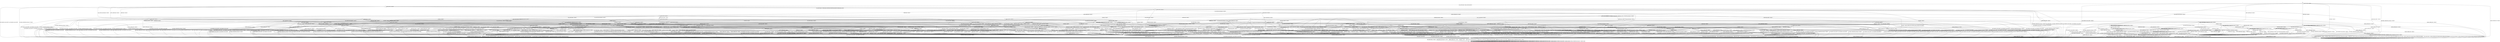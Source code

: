 digraph h21 {
s0 [label="s0"];
s1 [label="s1"];
s2 [label="s2"];
s6 [label="s6"];
s8 [label="s8"];
s63 [label="s63"];
s78 [label="s78"];
s79 [label="s79"];
s3 [label="s3"];
s4 [label="s4"];
s7 [label="s7"];
s9 [label="s9"];
s10 [label="s10"];
s16 [label="s16"];
s26 [label="s26"];
s80 [label="s80"];
s81 [label="s81"];
s82 [label="s82"];
s83 [label="s83"];
s84 [label="s84"];
s5 [label="s5"];
s11 [label="s11"];
s21 [label="s21"];
s24 [label="s24"];
s27 [label="s27"];
s28 [label="s28"];
s30 [label="s30"];
s31 [label="s31"];
s34 [label="s34"];
s40 [label="s40"];
s49 [label="s49"];
s76 [label="s76"];
s85 [label="s85"];
s12 [label="s12"];
s13 [label="s13"];
s17 [label="s17"];
s32 [label="s32"];
s35 [label="s35"];
s36 [label="s36"];
s37 [label="s37"];
s41 [label="s41"];
s42 [label="s42"];
s43 [label="s43"];
s46 [label="s46"];
s54 [label="s54"];
s58 [label="s58"];
s77 [label="s77"];
s14 [label="s14"];
s15 [label="s15"];
s18 [label="s18"];
s19 [label="s19"];
s20 [label="s20"];
s22 [label="s22"];
s29 [label="s29"];
s33 [label="s33"];
s45 [label="s45"];
s47 [label="s47"];
s50 [label="s50"];
s51 [label="s51"];
s52 [label="s52"];
s59 [label="s59"];
s60 [label="s60"];
s64 [label="s64"];
s23 [label="s23"];
s25 [label="s25"];
s38 [label="s38"];
s44 [label="s44"];
s48 [label="s48"];
s53 [label="s53"];
s55 [label="s55"];
s57 [label="s57"];
s62 [label="s62"];
s65 [label="s65"];
s66 [label="s66"];
s67 [label="s67"];
s68 [label="s68"];
s71 [label="s71"];
s39 [label="s39"];
s56 [label="s56"];
s61 [label="s61"];
s69 [label="s69"];
s70 [label="s70"];
s72 [label="s72"];
s73 [label="s73"];
s74 [label="s74"];
s75 [label="s75"];
s0 -> s1 [label="RSA_CLIENT_HELLO / HELLO_VERIFY_REQUEST"];
s0 -> s2 [label="RSA_CLIENT_KEY_EXCHANGE / TIMEOUT"];
s0 -> s8 [label="CHANGE_CIPHER_SPEC / TIMEOUT"];
s0 -> s63 [label="FINISHED / TIMEOUT"];
s0 -> s0 [label="APPLICATION / TIMEOUT"];
s0 -> s79 [label="CERTIFICATE / TIMEOUT"];
s0 -> s78 [label="EMPTY_CERTIFICATE / TIMEOUT"];
s0 -> s63 [label="CERTIFICATE_VERIFY / TIMEOUT"];
s0 -> s6 [label="Alert(WARNING,CLOSE_NOTIFY) / TIMEOUT"];
s0 -> s6 [label="Alert(FATAL,UNEXPECTED_MESSAGE) / TIMEOUT"];
s1 -> s3 [label="RSA_CLIENT_HELLO / SERVER_HELLO,CERTIFICATE,CERTIFICATE_REQUEST,SERVER_HELLO_DONE"];
s1 -> s4 [label="RSA_CLIENT_KEY_EXCHANGE / TIMEOUT"];
s1 -> s8 [label="CHANGE_CIPHER_SPEC / TIMEOUT"];
s1 -> s9 [label="FINISHED / TIMEOUT"];
s1 -> s1 [label="APPLICATION / TIMEOUT"];
s1 -> s26 [label="CERTIFICATE / TIMEOUT"];
s1 -> s16 [label="EMPTY_CERTIFICATE / TIMEOUT"];
s1 -> s9 [label="CERTIFICATE_VERIFY / TIMEOUT"];
s1 -> s6 [label="Alert(WARNING,CLOSE_NOTIFY) / Alert(WARNING,CLOSE_NOTIFY)"];
s1 -> s6 [label="Alert(FATAL,UNEXPECTED_MESSAGE) / TIMEOUT"];
s2 -> s2 [label="RSA_CLIENT_HELLO / TIMEOUT"];
s2 -> s63 [label="RSA_CLIENT_KEY_EXCHANGE / TIMEOUT"];
s2 -> s10 [label="CHANGE_CIPHER_SPEC / TIMEOUT"];
s2 -> s2 [label="FINISHED / TIMEOUT"];
s2 -> s2 [label="APPLICATION / TIMEOUT"];
s2 -> s80 [label="CERTIFICATE / TIMEOUT"];
s2 -> s80 [label="EMPTY_CERTIFICATE / TIMEOUT"];
s2 -> s81 [label="CERTIFICATE_VERIFY / TIMEOUT"];
s2 -> s6 [label="Alert(WARNING,CLOSE_NOTIFY) / TIMEOUT"];
s2 -> s6 [label="Alert(FATAL,UNEXPECTED_MESSAGE) / TIMEOUT"];
s6 -> s7 [label="RSA_CLIENT_HELLO / TIMEOUT"];
s6 -> s7 [label="RSA_CLIENT_KEY_EXCHANGE / TIMEOUT"];
s6 -> s7 [label="CHANGE_CIPHER_SPEC / TIMEOUT"];
s6 -> s7 [label="FINISHED / TIMEOUT"];
s6 -> s7 [label="APPLICATION / TIMEOUT"];
s6 -> s7 [label="CERTIFICATE / TIMEOUT"];
s6 -> s7 [label="EMPTY_CERTIFICATE / TIMEOUT"];
s6 -> s7 [label="CERTIFICATE_VERIFY / TIMEOUT"];
s6 -> s7 [label="Alert(WARNING,CLOSE_NOTIFY) / TIMEOUT"];
s6 -> s7 [label="Alert(FATAL,UNEXPECTED_MESSAGE) / TIMEOUT"];
s8 -> s8 [label="RSA_CLIENT_HELLO / TIMEOUT"];
s8 -> s8 [label="RSA_CLIENT_KEY_EXCHANGE / TIMEOUT"];
s8 -> s8 [label="CHANGE_CIPHER_SPEC / TIMEOUT"];
s8 -> s8 [label="FINISHED / TIMEOUT"];
s8 -> s8 [label="APPLICATION / TIMEOUT"];
s8 -> s8 [label="CERTIFICATE / TIMEOUT"];
s8 -> s8 [label="EMPTY_CERTIFICATE / TIMEOUT"];
s8 -> s8 [label="CERTIFICATE_VERIFY / TIMEOUT"];
s8 -> s8 [label="Alert(WARNING,CLOSE_NOTIFY) / TIMEOUT"];
s8 -> s8 [label="Alert(FATAL,UNEXPECTED_MESSAGE) / TIMEOUT"];
s63 -> s63 [label="RSA_CLIENT_HELLO / TIMEOUT"];
s63 -> s63 [label="RSA_CLIENT_KEY_EXCHANGE / TIMEOUT"];
s63 -> s8 [label="CHANGE_CIPHER_SPEC / TIMEOUT"];
s63 -> s63 [label="FINISHED / TIMEOUT"];
s63 -> s63 [label="APPLICATION / TIMEOUT"];
s63 -> s63 [label="CERTIFICATE / TIMEOUT"];
s63 -> s63 [label="EMPTY_CERTIFICATE / TIMEOUT"];
s63 -> s63 [label="CERTIFICATE_VERIFY / TIMEOUT"];
s63 -> s6 [label="Alert(WARNING,CLOSE_NOTIFY) / TIMEOUT"];
s63 -> s6 [label="Alert(FATAL,UNEXPECTED_MESSAGE) / TIMEOUT"];
s78 -> s78 [label="RSA_CLIENT_HELLO / TIMEOUT"];
s78 -> s80 [label="RSA_CLIENT_KEY_EXCHANGE / TIMEOUT"];
s78 -> s10 [label="CHANGE_CIPHER_SPEC / TIMEOUT"];
s78 -> s84 [label="FINISHED / TIMEOUT"];
s78 -> s78 [label="APPLICATION / TIMEOUT"];
s78 -> s63 [label="CERTIFICATE / TIMEOUT"];
s78 -> s63 [label="EMPTY_CERTIFICATE / TIMEOUT"];
s78 -> s82 [label="CERTIFICATE_VERIFY / TIMEOUT"];
s78 -> s6 [label="Alert(WARNING,CLOSE_NOTIFY) / TIMEOUT"];
s78 -> s6 [label="Alert(FATAL,UNEXPECTED_MESSAGE) / TIMEOUT"];
s79 -> s79 [label="RSA_CLIENT_HELLO / TIMEOUT"];
s79 -> s83 [label="RSA_CLIENT_KEY_EXCHANGE / TIMEOUT"];
s79 -> s8 [label="CHANGE_CIPHER_SPEC / TIMEOUT"];
s79 -> s79 [label="FINISHED / TIMEOUT"];
s79 -> s79 [label="APPLICATION / TIMEOUT"];
s79 -> s63 [label="CERTIFICATE / TIMEOUT"];
s79 -> s63 [label="EMPTY_CERTIFICATE / TIMEOUT"];
s79 -> s82 [label="CERTIFICATE_VERIFY / TIMEOUT"];
s79 -> s6 [label="Alert(WARNING,CLOSE_NOTIFY) / TIMEOUT"];
s79 -> s6 [label="Alert(FATAL,UNEXPECTED_MESSAGE) / TIMEOUT"];
s3 -> s6 [label="RSA_CLIENT_HELLO / Alert(FATAL,UNEXPECTED_MESSAGE)"];
s3 -> s11 [label="RSA_CLIENT_KEY_EXCHANGE / TIMEOUT"];
s3 -> s8 [label="CHANGE_CIPHER_SPEC / TIMEOUT"];
s3 -> s9 [label="FINISHED / TIMEOUT"];
s3 -> s3 [label="APPLICATION / TIMEOUT"];
s3 -> s30 [label="CERTIFICATE / TIMEOUT"];
s3 -> s27 [label="EMPTY_CERTIFICATE / TIMEOUT"];
s3 -> s9 [label="CERTIFICATE_VERIFY / TIMEOUT"];
s3 -> s6 [label="Alert(WARNING,CLOSE_NOTIFY) / Alert(WARNING,CLOSE_NOTIFY)"];
s3 -> s6 [label="Alert(FATAL,UNEXPECTED_MESSAGE) / TIMEOUT"];
s4 -> s21 [label="RSA_CLIENT_HELLO / TIMEOUT"];
s4 -> s9 [label="RSA_CLIENT_KEY_EXCHANGE / TIMEOUT"];
s4 -> s5 [label="CHANGE_CIPHER_SPEC / TIMEOUT"];
s4 -> s49 [label="FINISHED / TIMEOUT"];
s4 -> s4 [label="APPLICATION / TIMEOUT"];
s4 -> s28 [label="CERTIFICATE / TIMEOUT"];
s4 -> s28 [label="EMPTY_CERTIFICATE / TIMEOUT"];
s4 -> s31 [label="CERTIFICATE_VERIFY / TIMEOUT"];
s4 -> s6 [label="Alert(WARNING,CLOSE_NOTIFY) / Alert(WARNING,CLOSE_NOTIFY)"];
s4 -> s6 [label="Alert(FATAL,UNEXPECTED_MESSAGE) / TIMEOUT"];
s7 -> s7 [label="RSA_CLIENT_HELLO / SOCKET_CLOSED"];
s7 -> s7 [label="RSA_CLIENT_KEY_EXCHANGE / SOCKET_CLOSED"];
s7 -> s7 [label="CHANGE_CIPHER_SPEC / SOCKET_CLOSED"];
s7 -> s7 [label="FINISHED / SOCKET_CLOSED"];
s7 -> s7 [label="APPLICATION / SOCKET_CLOSED"];
s7 -> s7 [label="CERTIFICATE / SOCKET_CLOSED"];
s7 -> s7 [label="EMPTY_CERTIFICATE / SOCKET_CLOSED"];
s7 -> s7 [label="CERTIFICATE_VERIFY / SOCKET_CLOSED"];
s7 -> s7 [label="Alert(WARNING,CLOSE_NOTIFY) / SOCKET_CLOSED"];
s7 -> s7 [label="Alert(FATAL,UNEXPECTED_MESSAGE) / SOCKET_CLOSED"];
s9 -> s9 [label="RSA_CLIENT_HELLO / TIMEOUT"];
s9 -> s9 [label="RSA_CLIENT_KEY_EXCHANGE / TIMEOUT"];
s9 -> s8 [label="CHANGE_CIPHER_SPEC / TIMEOUT"];
s9 -> s9 [label="FINISHED / TIMEOUT"];
s9 -> s9 [label="APPLICATION / TIMEOUT"];
s9 -> s9 [label="CERTIFICATE / TIMEOUT"];
s9 -> s9 [label="EMPTY_CERTIFICATE / TIMEOUT"];
s9 -> s9 [label="CERTIFICATE_VERIFY / TIMEOUT"];
s9 -> s6 [label="Alert(WARNING,CLOSE_NOTIFY) / Alert(WARNING,CLOSE_NOTIFY)"];
s9 -> s6 [label="Alert(FATAL,UNEXPECTED_MESSAGE) / TIMEOUT"];
s10 -> s6 [label="RSA_CLIENT_HELLO / TIMEOUT"];
s10 -> s6 [label="RSA_CLIENT_KEY_EXCHANGE / TIMEOUT"];
s10 -> s8 [label="CHANGE_CIPHER_SPEC / TIMEOUT"];
s10 -> s6 [label="FINISHED / TIMEOUT"];
s10 -> s10 [label="APPLICATION / TIMEOUT"];
s10 -> s6 [label="CERTIFICATE / TIMEOUT"];
s10 -> s6 [label="EMPTY_CERTIFICATE / TIMEOUT"];
s10 -> s6 [label="CERTIFICATE_VERIFY / TIMEOUT"];
s10 -> s10 [label="Alert(WARNING,CLOSE_NOTIFY) / TIMEOUT"];
s10 -> s10 [label="Alert(FATAL,UNEXPECTED_MESSAGE) / TIMEOUT"];
s16 -> s24 [label="RSA_CLIENT_HELLO / TIMEOUT"];
s16 -> s28 [label="RSA_CLIENT_KEY_EXCHANGE / TIMEOUT"];
s16 -> s5 [label="CHANGE_CIPHER_SPEC / TIMEOUT"];
s16 -> s40 [label="FINISHED / TIMEOUT"];
s16 -> s16 [label="APPLICATION / TIMEOUT"];
s16 -> s9 [label="CERTIFICATE / TIMEOUT"];
s16 -> s9 [label="EMPTY_CERTIFICATE / TIMEOUT"];
s16 -> s34 [label="CERTIFICATE_VERIFY / TIMEOUT"];
s16 -> s6 [label="Alert(WARNING,CLOSE_NOTIFY) / Alert(WARNING,CLOSE_NOTIFY)"];
s16 -> s6 [label="Alert(FATAL,UNEXPECTED_MESSAGE) / TIMEOUT"];
s26 -> s26 [label="RSA_CLIENT_HELLO / TIMEOUT"];
s26 -> s30 [label="RSA_CLIENT_KEY_EXCHANGE / TIMEOUT"];
s26 -> s8 [label="CHANGE_CIPHER_SPEC / TIMEOUT"];
s26 -> s76 [label="FINISHED / TIMEOUT"];
s26 -> s26 [label="APPLICATION / TIMEOUT"];
s26 -> s9 [label="CERTIFICATE / TIMEOUT"];
s26 -> s9 [label="EMPTY_CERTIFICATE / TIMEOUT"];
s26 -> s34 [label="CERTIFICATE_VERIFY / TIMEOUT"];
s26 -> s6 [label="Alert(WARNING,CLOSE_NOTIFY) / Alert(WARNING,CLOSE_NOTIFY)"];
s26 -> s6 [label="Alert(FATAL,UNEXPECTED_MESSAGE) / TIMEOUT"];
s80 -> s80 [label="RSA_CLIENT_HELLO / TIMEOUT"];
s80 -> s63 [label="RSA_CLIENT_KEY_EXCHANGE / TIMEOUT"];
s80 -> s10 [label="CHANGE_CIPHER_SPEC / TIMEOUT"];
s80 -> s80 [label="FINISHED / TIMEOUT"];
s80 -> s80 [label="APPLICATION / TIMEOUT"];
s80 -> s63 [label="CERTIFICATE / TIMEOUT"];
s80 -> s63 [label="EMPTY_CERTIFICATE / TIMEOUT"];
s80 -> s85 [label="CERTIFICATE_VERIFY / TIMEOUT"];
s80 -> s6 [label="Alert(WARNING,CLOSE_NOTIFY) / TIMEOUT"];
s80 -> s6 [label="Alert(FATAL,UNEXPECTED_MESSAGE) / TIMEOUT"];
s81 -> s81 [label="RSA_CLIENT_HELLO / TIMEOUT"];
s81 -> s63 [label="RSA_CLIENT_KEY_EXCHANGE / TIMEOUT"];
s81 -> s10 [label="CHANGE_CIPHER_SPEC / TIMEOUT"];
s81 -> s81 [label="FINISHED / TIMEOUT"];
s81 -> s81 [label="APPLICATION / TIMEOUT"];
s81 -> s85 [label="CERTIFICATE / TIMEOUT"];
s81 -> s85 [label="EMPTY_CERTIFICATE / TIMEOUT"];
s81 -> s63 [label="CERTIFICATE_VERIFY / TIMEOUT"];
s81 -> s6 [label="Alert(WARNING,CLOSE_NOTIFY) / TIMEOUT"];
s81 -> s6 [label="Alert(FATAL,UNEXPECTED_MESSAGE) / TIMEOUT"];
s82 -> s82 [label="RSA_CLIENT_HELLO / TIMEOUT"];
s82 -> s85 [label="RSA_CLIENT_KEY_EXCHANGE / TIMEOUT"];
s82 -> s10 [label="CHANGE_CIPHER_SPEC / TIMEOUT"];
s82 -> s82 [label="FINISHED / TIMEOUT"];
s82 -> s82 [label="APPLICATION / TIMEOUT"];
s82 -> s63 [label="CERTIFICATE / TIMEOUT"];
s82 -> s63 [label="EMPTY_CERTIFICATE / TIMEOUT"];
s82 -> s63 [label="CERTIFICATE_VERIFY / TIMEOUT"];
s82 -> s6 [label="Alert(WARNING,CLOSE_NOTIFY) / TIMEOUT"];
s82 -> s6 [label="Alert(FATAL,UNEXPECTED_MESSAGE) / TIMEOUT"];
s83 -> s83 [label="RSA_CLIENT_HELLO / TIMEOUT"];
s83 -> s63 [label="RSA_CLIENT_KEY_EXCHANGE / TIMEOUT"];
s83 -> s8 [label="CHANGE_CIPHER_SPEC / TIMEOUT"];
s83 -> s83 [label="FINISHED / TIMEOUT"];
s83 -> s83 [label="APPLICATION / TIMEOUT"];
s83 -> s63 [label="CERTIFICATE / TIMEOUT"];
s83 -> s63 [label="EMPTY_CERTIFICATE / TIMEOUT"];
s83 -> s85 [label="CERTIFICATE_VERIFY / TIMEOUT"];
s83 -> s6 [label="Alert(WARNING,CLOSE_NOTIFY) / TIMEOUT"];
s83 -> s6 [label="Alert(FATAL,UNEXPECTED_MESSAGE) / TIMEOUT"];
s84 -> s84 [label="RSA_CLIENT_HELLO / TIMEOUT"];
s84 -> s80 [label="RSA_CLIENT_KEY_EXCHANGE / TIMEOUT"];
s84 -> s10 [label="CHANGE_CIPHER_SPEC / TIMEOUT"];
s84 -> s63 [label="FINISHED / TIMEOUT"];
s84 -> s84 [label="APPLICATION / TIMEOUT"];
s84 -> s63 [label="CERTIFICATE / TIMEOUT"];
s84 -> s63 [label="EMPTY_CERTIFICATE / TIMEOUT"];
s84 -> s82 [label="CERTIFICATE_VERIFY / TIMEOUT"];
s84 -> s6 [label="Alert(WARNING,CLOSE_NOTIFY) / TIMEOUT"];
s84 -> s6 [label="Alert(FATAL,UNEXPECTED_MESSAGE) / TIMEOUT"];
s5 -> s6 [label="RSA_CLIENT_HELLO / Alert(FATAL,UNEXPECTED_MESSAGE)"];
s5 -> s6 [label="RSA_CLIENT_KEY_EXCHANGE / Alert(FATAL,UNEXPECTED_MESSAGE)"];
s5 -> s8 [label="CHANGE_CIPHER_SPEC / TIMEOUT"];
s5 -> s6 [label="FINISHED / Alert(FATAL,UNEXPECTED_MESSAGE)"];
s5 -> s5 [label="APPLICATION / TIMEOUT"];
s5 -> s6 [label="CERTIFICATE / Alert(FATAL,UNEXPECTED_MESSAGE)"];
s5 -> s6 [label="EMPTY_CERTIFICATE / Alert(FATAL,UNEXPECTED_MESSAGE)"];
s5 -> s6 [label="CERTIFICATE_VERIFY / Alert(FATAL,UNEXPECTED_MESSAGE)"];
s5 -> s5 [label="Alert(WARNING,CLOSE_NOTIFY) / TIMEOUT"];
s5 -> s5 [label="Alert(FATAL,UNEXPECTED_MESSAGE) / TIMEOUT"];
s11 -> s21 [label="RSA_CLIENT_HELLO / TIMEOUT"];
s11 -> s9 [label="RSA_CLIENT_KEY_EXCHANGE / TIMEOUT"];
s11 -> s12 [label="CHANGE_CIPHER_SPEC / TIMEOUT"];
s11 -> s49 [label="FINISHED / TIMEOUT"];
s11 -> s11 [label="APPLICATION / TIMEOUT"];
s11 -> s17 [label="CERTIFICATE / TIMEOUT"];
s11 -> s32 [label="EMPTY_CERTIFICATE / TIMEOUT"];
s11 -> s13 [label="CERTIFICATE_VERIFY / TIMEOUT"];
s11 -> s6 [label="Alert(WARNING,CLOSE_NOTIFY) / Alert(WARNING,CLOSE_NOTIFY)"];
s11 -> s6 [label="Alert(FATAL,UNEXPECTED_MESSAGE) / TIMEOUT"];
s21 -> s9 [label="RSA_CLIENT_HELLO / TIMEOUT"];
s21 -> s9 [label="RSA_CLIENT_KEY_EXCHANGE / TIMEOUT"];
s21 -> s5 [label="CHANGE_CIPHER_SPEC / TIMEOUT"];
s21 -> s54 [label="FINISHED / TIMEOUT"];
s21 -> s21 [label="APPLICATION / TIMEOUT"];
s21 -> s29 [label="CERTIFICATE / TIMEOUT"];
s21 -> s29 [label="EMPTY_CERTIFICATE / TIMEOUT"];
s21 -> s35 [label="CERTIFICATE_VERIFY / TIMEOUT"];
s21 -> s6 [label="Alert(WARNING,CLOSE_NOTIFY) / Alert(WARNING,CLOSE_NOTIFY)"];
s21 -> s6 [label="Alert(FATAL,UNEXPECTED_MESSAGE) / TIMEOUT"];
s24 -> s9 [label="RSA_CLIENT_HELLO / TIMEOUT"];
s24 -> s29 [label="RSA_CLIENT_KEY_EXCHANGE / TIMEOUT"];
s24 -> s5 [label="CHANGE_CIPHER_SPEC / TIMEOUT"];
s24 -> s41 [label="FINISHED / TIMEOUT"];
s24 -> s24 [label="APPLICATION / TIMEOUT"];
s24 -> s9 [label="CERTIFICATE / TIMEOUT"];
s24 -> s9 [label="EMPTY_CERTIFICATE / TIMEOUT"];
s24 -> s36 [label="CERTIFICATE_VERIFY / TIMEOUT"];
s24 -> s6 [label="Alert(WARNING,CLOSE_NOTIFY) / Alert(WARNING,CLOSE_NOTIFY)"];
s24 -> s6 [label="Alert(FATAL,UNEXPECTED_MESSAGE) / TIMEOUT"];
s27 -> s24 [label="RSA_CLIENT_HELLO / TIMEOUT"];
s27 -> s32 [label="RSA_CLIENT_KEY_EXCHANGE / TIMEOUT"];
s27 -> s5 [label="CHANGE_CIPHER_SPEC / TIMEOUT"];
s27 -> s40 [label="FINISHED / TIMEOUT"];
s27 -> s27 [label="APPLICATION / TIMEOUT"];
s27 -> s9 [label="CERTIFICATE / TIMEOUT"];
s27 -> s9 [label="EMPTY_CERTIFICATE / TIMEOUT"];
s27 -> s42 [label="CERTIFICATE_VERIFY / TIMEOUT"];
s27 -> s6 [label="Alert(WARNING,CLOSE_NOTIFY) / Alert(WARNING,CLOSE_NOTIFY)"];
s27 -> s6 [label="Alert(FATAL,UNEXPECTED_MESSAGE) / TIMEOUT"];
s28 -> s29 [label="RSA_CLIENT_HELLO / TIMEOUT"];
s28 -> s9 [label="RSA_CLIENT_KEY_EXCHANGE / TIMEOUT"];
s28 -> s5 [label="CHANGE_CIPHER_SPEC / TIMEOUT"];
s28 -> s52 [label="FINISHED / TIMEOUT"];
s28 -> s28 [label="APPLICATION / TIMEOUT"];
s28 -> s9 [label="CERTIFICATE / TIMEOUT"];
s28 -> s9 [label="EMPTY_CERTIFICATE / TIMEOUT"];
s28 -> s43 [label="CERTIFICATE_VERIFY / TIMEOUT"];
s28 -> s6 [label="Alert(WARNING,CLOSE_NOTIFY) / Alert(WARNING,CLOSE_NOTIFY)"];
s28 -> s6 [label="Alert(FATAL,UNEXPECTED_MESSAGE) / TIMEOUT"];
s30 -> s26 [label="RSA_CLIENT_HELLO / TIMEOUT"];
s30 -> s9 [label="RSA_CLIENT_KEY_EXCHANGE / TIMEOUT"];
s30 -> s8 [label="CHANGE_CIPHER_SPEC / TIMEOUT"];
s30 -> s76 [label="FINISHED / TIMEOUT"];
s30 -> s30 [label="APPLICATION / TIMEOUT"];
s30 -> s9 [label="CERTIFICATE / TIMEOUT"];
s30 -> s9 [label="EMPTY_CERTIFICATE / TIMEOUT"];
s30 -> s37 [label="CERTIFICATE_VERIFY / TIMEOUT"];
s30 -> s6 [label="Alert(WARNING,CLOSE_NOTIFY) / Alert(WARNING,CLOSE_NOTIFY)"];
s30 -> s6 [label="Alert(FATAL,UNEXPECTED_MESSAGE) / TIMEOUT"];
s31 -> s35 [label="RSA_CLIENT_HELLO / TIMEOUT"];
s31 -> s9 [label="RSA_CLIENT_KEY_EXCHANGE / TIMEOUT"];
s31 -> s5 [label="CHANGE_CIPHER_SPEC / TIMEOUT"];
s31 -> s58 [label="FINISHED / TIMEOUT"];
s31 -> s31 [label="APPLICATION / TIMEOUT"];
s31 -> s43 [label="CERTIFICATE / TIMEOUT"];
s31 -> s43 [label="EMPTY_CERTIFICATE / TIMEOUT"];
s31 -> s9 [label="CERTIFICATE_VERIFY / TIMEOUT"];
s31 -> s6 [label="Alert(WARNING,CLOSE_NOTIFY) / Alert(WARNING,CLOSE_NOTIFY)"];
s31 -> s6 [label="Alert(FATAL,UNEXPECTED_MESSAGE) / TIMEOUT"];
s34 -> s36 [label="RSA_CLIENT_HELLO / TIMEOUT"];
s34 -> s43 [label="RSA_CLIENT_KEY_EXCHANGE / TIMEOUT"];
s34 -> s5 [label="CHANGE_CIPHER_SPEC / TIMEOUT"];
s34 -> s46 [label="FINISHED / TIMEOUT"];
s34 -> s34 [label="APPLICATION / TIMEOUT"];
s34 -> s9 [label="CERTIFICATE / TIMEOUT"];
s34 -> s9 [label="EMPTY_CERTIFICATE / TIMEOUT"];
s34 -> s9 [label="CERTIFICATE_VERIFY / TIMEOUT"];
s34 -> s6 [label="Alert(WARNING,CLOSE_NOTIFY) / Alert(WARNING,CLOSE_NOTIFY)"];
s34 -> s6 [label="Alert(FATAL,UNEXPECTED_MESSAGE) / TIMEOUT"];
s40 -> s41 [label="RSA_CLIENT_HELLO / TIMEOUT"];
s40 -> s52 [label="RSA_CLIENT_KEY_EXCHANGE / TIMEOUT"];
s40 -> s5 [label="CHANGE_CIPHER_SPEC / TIMEOUT"];
s40 -> s9 [label="FINISHED / TIMEOUT"];
s40 -> s40 [label="APPLICATION / TIMEOUT"];
s40 -> s9 [label="CERTIFICATE / TIMEOUT"];
s40 -> s9 [label="EMPTY_CERTIFICATE / TIMEOUT"];
s40 -> s46 [label="CERTIFICATE_VERIFY / TIMEOUT"];
s40 -> s6 [label="Alert(WARNING,CLOSE_NOTIFY) / Alert(WARNING,CLOSE_NOTIFY)"];
s40 -> s6 [label="Alert(FATAL,UNEXPECTED_MESSAGE) / TIMEOUT"];
s49 -> s54 [label="RSA_CLIENT_HELLO / TIMEOUT"];
s49 -> s9 [label="RSA_CLIENT_KEY_EXCHANGE / TIMEOUT"];
s49 -> s5 [label="CHANGE_CIPHER_SPEC / TIMEOUT"];
s49 -> s9 [label="FINISHED / TIMEOUT"];
s49 -> s49 [label="APPLICATION / TIMEOUT"];
s49 -> s52 [label="CERTIFICATE / TIMEOUT"];
s49 -> s52 [label="EMPTY_CERTIFICATE / TIMEOUT"];
s49 -> s58 [label="CERTIFICATE_VERIFY / TIMEOUT"];
s49 -> s6 [label="Alert(WARNING,CLOSE_NOTIFY) / Alert(WARNING,CLOSE_NOTIFY)"];
s49 -> s6 [label="Alert(FATAL,UNEXPECTED_MESSAGE) / TIMEOUT"];
s76 -> s76 [label="RSA_CLIENT_HELLO / TIMEOUT"];
s76 -> s77 [label="RSA_CLIENT_KEY_EXCHANGE / TIMEOUT"];
s76 -> s8 [label="CHANGE_CIPHER_SPEC / TIMEOUT"];
s76 -> s9 [label="FINISHED / TIMEOUT"];
s76 -> s76 [label="APPLICATION / TIMEOUT"];
s76 -> s9 [label="CERTIFICATE / TIMEOUT"];
s76 -> s9 [label="EMPTY_CERTIFICATE / TIMEOUT"];
s76 -> s46 [label="CERTIFICATE_VERIFY / TIMEOUT"];
s76 -> s6 [label="Alert(WARNING,CLOSE_NOTIFY) / Alert(WARNING,CLOSE_NOTIFY)"];
s76 -> s6 [label="Alert(FATAL,UNEXPECTED_MESSAGE) / TIMEOUT"];
s85 -> s85 [label="RSA_CLIENT_HELLO / TIMEOUT"];
s85 -> s63 [label="RSA_CLIENT_KEY_EXCHANGE / TIMEOUT"];
s85 -> s10 [label="CHANGE_CIPHER_SPEC / TIMEOUT"];
s85 -> s85 [label="FINISHED / TIMEOUT"];
s85 -> s85 [label="APPLICATION / TIMEOUT"];
s85 -> s63 [label="CERTIFICATE / TIMEOUT"];
s85 -> s63 [label="EMPTY_CERTIFICATE / TIMEOUT"];
s85 -> s63 [label="CERTIFICATE_VERIFY / TIMEOUT"];
s85 -> s6 [label="Alert(WARNING,CLOSE_NOTIFY) / TIMEOUT"];
s85 -> s6 [label="Alert(FATAL,UNEXPECTED_MESSAGE) / TIMEOUT"];
s12 -> s64 [label="RSA_CLIENT_HELLO / TIMEOUT"];
s12 -> s9 [label="RSA_CLIENT_KEY_EXCHANGE / TIMEOUT"];
s12 -> s8 [label="CHANGE_CIPHER_SPEC / TIMEOUT"];
s12 -> s14 [label="FINISHED / CHANGE_CIPHER_SPEC,FINISHED,CHANGE_CIPHER_SPEC,FINISHED"];
s12 -> s12 [label="APPLICATION / TIMEOUT"];
s12 -> s50 [label="CERTIFICATE / TIMEOUT"];
s12 -> s33 [label="EMPTY_CERTIFICATE / TIMEOUT"];
s12 -> s20 [label="CERTIFICATE_VERIFY / TIMEOUT"];
s12 -> s12 [label="Alert(WARNING,CLOSE_NOTIFY) / TIMEOUT"];
s12 -> s12 [label="Alert(FATAL,UNEXPECTED_MESSAGE) / TIMEOUT"];
s13 -> s22 [label="RSA_CLIENT_HELLO / TIMEOUT"];
s13 -> s9 [label="RSA_CLIENT_KEY_EXCHANGE / TIMEOUT"];
s13 -> s15 [label="CHANGE_CIPHER_SPEC / TIMEOUT"];
s13 -> s51 [label="FINISHED / TIMEOUT"];
s13 -> s13 [label="APPLICATION / TIMEOUT"];
s13 -> s18 [label="CERTIFICATE / TIMEOUT"];
s13 -> s18 [label="EMPTY_CERTIFICATE / TIMEOUT"];
s13 -> s9 [label="CERTIFICATE_VERIFY / TIMEOUT"];
s13 -> s6 [label="Alert(WARNING,CLOSE_NOTIFY) / Alert(WARNING,CLOSE_NOTIFY)"];
s13 -> s6 [label="Alert(FATAL,UNEXPECTED_MESSAGE) / TIMEOUT"];
s17 -> s29 [label="RSA_CLIENT_HELLO / TIMEOUT"];
s17 -> s9 [label="RSA_CLIENT_KEY_EXCHANGE / TIMEOUT"];
s17 -> s19 [label="CHANGE_CIPHER_SPEC / TIMEOUT"];
s17 -> s52 [label="FINISHED / TIMEOUT"];
s17 -> s17 [label="APPLICATION / TIMEOUT"];
s17 -> s9 [label="CERTIFICATE / TIMEOUT"];
s17 -> s9 [label="EMPTY_CERTIFICATE / TIMEOUT"];
s17 -> s17 [label="CERTIFICATE_VERIFY / TIMEOUT"];
s17 -> s6 [label="Alert(WARNING,CLOSE_NOTIFY) / Alert(WARNING,CLOSE_NOTIFY)"];
s17 -> s6 [label="Alert(FATAL,UNEXPECTED_MESSAGE) / TIMEOUT"];
s32 -> s29 [label="RSA_CLIENT_HELLO / TIMEOUT"];
s32 -> s9 [label="RSA_CLIENT_KEY_EXCHANGE / TIMEOUT"];
s32 -> s19 [label="CHANGE_CIPHER_SPEC / TIMEOUT"];
s32 -> s52 [label="FINISHED / TIMEOUT"];
s32 -> s32 [label="APPLICATION / TIMEOUT"];
s32 -> s9 [label="CERTIFICATE / TIMEOUT"];
s32 -> s9 [label="EMPTY_CERTIFICATE / TIMEOUT"];
s32 -> s18 [label="CERTIFICATE_VERIFY / TIMEOUT"];
s32 -> s6 [label="Alert(WARNING,CLOSE_NOTIFY) / Alert(WARNING,CLOSE_NOTIFY)"];
s32 -> s6 [label="Alert(FATAL,UNEXPECTED_MESSAGE) / TIMEOUT"];
s35 -> s9 [label="RSA_CLIENT_HELLO / TIMEOUT"];
s35 -> s9 [label="RSA_CLIENT_KEY_EXCHANGE / TIMEOUT"];
s35 -> s5 [label="CHANGE_CIPHER_SPEC / TIMEOUT"];
s35 -> s59 [label="FINISHED / TIMEOUT"];
s35 -> s35 [label="APPLICATION / TIMEOUT"];
s35 -> s44 [label="CERTIFICATE / TIMEOUT"];
s35 -> s44 [label="EMPTY_CERTIFICATE / TIMEOUT"];
s35 -> s9 [label="CERTIFICATE_VERIFY / TIMEOUT"];
s35 -> s6 [label="Alert(WARNING,CLOSE_NOTIFY) / Alert(WARNING,CLOSE_NOTIFY)"];
s35 -> s6 [label="Alert(FATAL,UNEXPECTED_MESSAGE) / TIMEOUT"];
s36 -> s9 [label="RSA_CLIENT_HELLO / TIMEOUT"];
s36 -> s44 [label="RSA_CLIENT_KEY_EXCHANGE / TIMEOUT"];
s36 -> s5 [label="CHANGE_CIPHER_SPEC / TIMEOUT"];
s36 -> s47 [label="FINISHED / TIMEOUT"];
s36 -> s36 [label="APPLICATION / TIMEOUT"];
s36 -> s9 [label="CERTIFICATE / TIMEOUT"];
s36 -> s9 [label="EMPTY_CERTIFICATE / TIMEOUT"];
s36 -> s9 [label="CERTIFICATE_VERIFY / TIMEOUT"];
s36 -> s6 [label="Alert(WARNING,CLOSE_NOTIFY) / Alert(WARNING,CLOSE_NOTIFY)"];
s36 -> s6 [label="Alert(FATAL,UNEXPECTED_MESSAGE) / TIMEOUT"];
s37 -> s36 [label="RSA_CLIENT_HELLO / TIMEOUT"];
s37 -> s17 [label="RSA_CLIENT_KEY_EXCHANGE / TIMEOUT"];
s37 -> s5 [label="CHANGE_CIPHER_SPEC / TIMEOUT"];
s37 -> s46 [label="FINISHED / TIMEOUT"];
s37 -> s37 [label="APPLICATION / TIMEOUT"];
s37 -> s9 [label="CERTIFICATE / TIMEOUT"];
s37 -> s9 [label="EMPTY_CERTIFICATE / TIMEOUT"];
s37 -> s9 [label="CERTIFICATE_VERIFY / TIMEOUT"];
s37 -> s6 [label="Alert(WARNING,CLOSE_NOTIFY) / Alert(WARNING,CLOSE_NOTIFY)"];
s37 -> s6 [label="Alert(FATAL,UNEXPECTED_MESSAGE) / TIMEOUT"];
s41 -> s9 [label="RSA_CLIENT_HELLO / TIMEOUT"];
s41 -> s57 [label="RSA_CLIENT_KEY_EXCHANGE / TIMEOUT"];
s41 -> s5 [label="CHANGE_CIPHER_SPEC / TIMEOUT"];
s41 -> s9 [label="FINISHED / TIMEOUT"];
s41 -> s41 [label="APPLICATION / TIMEOUT"];
s41 -> s9 [label="CERTIFICATE / TIMEOUT"];
s41 -> s9 [label="EMPTY_CERTIFICATE / TIMEOUT"];
s41 -> s47 [label="CERTIFICATE_VERIFY / TIMEOUT"];
s41 -> s6 [label="Alert(WARNING,CLOSE_NOTIFY) / Alert(WARNING,CLOSE_NOTIFY)"];
s41 -> s6 [label="Alert(FATAL,UNEXPECTED_MESSAGE) / TIMEOUT"];
s42 -> s45 [label="RSA_CLIENT_HELLO / TIMEOUT"];
s42 -> s18 [label="RSA_CLIENT_KEY_EXCHANGE / TIMEOUT"];
s42 -> s15 [label="CHANGE_CIPHER_SPEC / TIMEOUT"];
s42 -> s42 [label="FINISHED / TIMEOUT"];
s42 -> s42 [label="APPLICATION / TIMEOUT"];
s42 -> s9 [label="CERTIFICATE / TIMEOUT"];
s42 -> s9 [label="EMPTY_CERTIFICATE / TIMEOUT"];
s42 -> s9 [label="CERTIFICATE_VERIFY / TIMEOUT"];
s42 -> s6 [label="Alert(WARNING,CLOSE_NOTIFY) / Alert(WARNING,CLOSE_NOTIFY)"];
s42 -> s6 [label="Alert(FATAL,UNEXPECTED_MESSAGE) / TIMEOUT"];
s43 -> s44 [label="RSA_CLIENT_HELLO / TIMEOUT"];
s43 -> s9 [label="RSA_CLIENT_KEY_EXCHANGE / TIMEOUT"];
s43 -> s5 [label="CHANGE_CIPHER_SPEC / TIMEOUT"];
s43 -> s60 [label="FINISHED / TIMEOUT"];
s43 -> s43 [label="APPLICATION / TIMEOUT"];
s43 -> s9 [label="CERTIFICATE / TIMEOUT"];
s43 -> s9 [label="EMPTY_CERTIFICATE / TIMEOUT"];
s43 -> s9 [label="CERTIFICATE_VERIFY / TIMEOUT"];
s43 -> s6 [label="Alert(WARNING,CLOSE_NOTIFY) / Alert(WARNING,CLOSE_NOTIFY)"];
s43 -> s6 [label="Alert(FATAL,UNEXPECTED_MESSAGE) / TIMEOUT"];
s46 -> s47 [label="RSA_CLIENT_HELLO / TIMEOUT"];
s46 -> s60 [label="RSA_CLIENT_KEY_EXCHANGE / TIMEOUT"];
s46 -> s5 [label="CHANGE_CIPHER_SPEC / TIMEOUT"];
s46 -> s9 [label="FINISHED / TIMEOUT"];
s46 -> s46 [label="APPLICATION / TIMEOUT"];
s46 -> s9 [label="CERTIFICATE / TIMEOUT"];
s46 -> s9 [label="EMPTY_CERTIFICATE / TIMEOUT"];
s46 -> s9 [label="CERTIFICATE_VERIFY / TIMEOUT"];
s46 -> s6 [label="Alert(WARNING,CLOSE_NOTIFY) / Alert(WARNING,CLOSE_NOTIFY)"];
s46 -> s6 [label="Alert(FATAL,UNEXPECTED_MESSAGE) / TIMEOUT"];
s54 -> s9 [label="RSA_CLIENT_HELLO / TIMEOUT"];
s54 -> s9 [label="RSA_CLIENT_KEY_EXCHANGE / TIMEOUT"];
s54 -> s5 [label="CHANGE_CIPHER_SPEC / TIMEOUT"];
s54 -> s9 [label="FINISHED / TIMEOUT"];
s54 -> s54 [label="APPLICATION / TIMEOUT"];
s54 -> s57 [label="CERTIFICATE / TIMEOUT"];
s54 -> s57 [label="EMPTY_CERTIFICATE / TIMEOUT"];
s54 -> s59 [label="CERTIFICATE_VERIFY / TIMEOUT"];
s54 -> s6 [label="Alert(WARNING,CLOSE_NOTIFY) / Alert(WARNING,CLOSE_NOTIFY)"];
s54 -> s6 [label="Alert(FATAL,UNEXPECTED_MESSAGE) / TIMEOUT"];
s58 -> s59 [label="RSA_CLIENT_HELLO / TIMEOUT"];
s58 -> s9 [label="RSA_CLIENT_KEY_EXCHANGE / TIMEOUT"];
s58 -> s5 [label="CHANGE_CIPHER_SPEC / TIMEOUT"];
s58 -> s9 [label="FINISHED / TIMEOUT"];
s58 -> s58 [label="APPLICATION / TIMEOUT"];
s58 -> s60 [label="CERTIFICATE / TIMEOUT"];
s58 -> s60 [label="EMPTY_CERTIFICATE / TIMEOUT"];
s58 -> s9 [label="CERTIFICATE_VERIFY / TIMEOUT"];
s58 -> s6 [label="Alert(WARNING,CLOSE_NOTIFY) / Alert(WARNING,CLOSE_NOTIFY)"];
s58 -> s6 [label="Alert(FATAL,UNEXPECTED_MESSAGE) / TIMEOUT"];
s77 -> s77 [label="RSA_CLIENT_HELLO / TIMEOUT"];
s77 -> s9 [label="RSA_CLIENT_KEY_EXCHANGE / TIMEOUT"];
s77 -> s8 [label="CHANGE_CIPHER_SPEC / TIMEOUT"];
s77 -> s9 [label="FINISHED / TIMEOUT"];
s77 -> s77 [label="APPLICATION / TIMEOUT"];
s77 -> s9 [label="CERTIFICATE / TIMEOUT"];
s77 -> s9 [label="EMPTY_CERTIFICATE / TIMEOUT"];
s77 -> s60 [label="CERTIFICATE_VERIFY / TIMEOUT"];
s77 -> s6 [label="Alert(WARNING,CLOSE_NOTIFY) / Alert(WARNING,CLOSE_NOTIFY)"];
s77 -> s6 [label="Alert(FATAL,UNEXPECTED_MESSAGE) / TIMEOUT"];
s14 -> s14 [label="RSA_CLIENT_HELLO / TIMEOUT"];
s14 -> s14 [label="RSA_CLIENT_KEY_EXCHANGE / TIMEOUT"];
s14 -> s8 [label="CHANGE_CIPHER_SPEC / TIMEOUT"];
s14 -> s14 [label="FINISHED / TIMEOUT"];
s14 -> s6 [label="APPLICATION / APPLICATION"];
s14 -> s14 [label="CERTIFICATE / TIMEOUT"];
s14 -> s14 [label="EMPTY_CERTIFICATE / TIMEOUT"];
s14 -> s14 [label="CERTIFICATE_VERIFY / TIMEOUT"];
s14 -> s6 [label="Alert(WARNING,CLOSE_NOTIFY) / TIMEOUT"];
s14 -> s6 [label="Alert(FATAL,UNEXPECTED_MESSAGE) / TIMEOUT"];
s15 -> s6 [label="RSA_CLIENT_HELLO / Alert(FATAL,HANDSHAKE_FAILURE)"];
s15 -> s6 [label="RSA_CLIENT_KEY_EXCHANGE / Alert(FATAL,HANDSHAKE_FAILURE)"];
s15 -> s8 [label="CHANGE_CIPHER_SPEC / TIMEOUT"];
s15 -> s6 [label="FINISHED / Alert(FATAL,HANDSHAKE_FAILURE)"];
s15 -> s15 [label="APPLICATION / TIMEOUT"];
s15 -> s6 [label="CERTIFICATE / Alert(FATAL,HANDSHAKE_FAILURE)"];
s15 -> s6 [label="EMPTY_CERTIFICATE / Alert(FATAL,HANDSHAKE_FAILURE)"];
s15 -> s6 [label="CERTIFICATE_VERIFY / Alert(FATAL,HANDSHAKE_FAILURE)"];
s15 -> s15 [label="Alert(WARNING,CLOSE_NOTIFY) / TIMEOUT"];
s15 -> s15 [label="Alert(FATAL,UNEXPECTED_MESSAGE) / TIMEOUT"];
s18 -> s25 [label="RSA_CLIENT_HELLO / TIMEOUT"];
s18 -> s9 [label="RSA_CLIENT_KEY_EXCHANGE / TIMEOUT"];
s18 -> s15 [label="CHANGE_CIPHER_SPEC / TIMEOUT"];
s18 -> s53 [label="FINISHED / TIMEOUT"];
s18 -> s18 [label="APPLICATION / TIMEOUT"];
s18 -> s9 [label="CERTIFICATE / TIMEOUT"];
s18 -> s9 [label="EMPTY_CERTIFICATE / TIMEOUT"];
s18 -> s9 [label="CERTIFICATE_VERIFY / TIMEOUT"];
s18 -> s6 [label="Alert(WARNING,CLOSE_NOTIFY) / Alert(WARNING,CLOSE_NOTIFY)"];
s18 -> s6 [label="Alert(FATAL,UNEXPECTED_MESSAGE) / TIMEOUT"];
s19 -> s9 [label="RSA_CLIENT_HELLO / TIMEOUT"];
s19 -> s9 [label="RSA_CLIENT_KEY_EXCHANGE / TIMEOUT"];
s19 -> s8 [label="CHANGE_CIPHER_SPEC / TIMEOUT"];
s19 -> s14 [label="FINISHED / CHANGE_CIPHER_SPEC,FINISHED,CHANGE_CIPHER_SPEC,FINISHED"];
s19 -> s19 [label="APPLICATION / TIMEOUT"];
s19 -> s9 [label="CERTIFICATE / TIMEOUT"];
s19 -> s9 [label="EMPTY_CERTIFICATE / TIMEOUT"];
s19 -> s9 [label="CERTIFICATE_VERIFY / TIMEOUT"];
s19 -> s19 [label="Alert(WARNING,CLOSE_NOTIFY) / TIMEOUT"];
s19 -> s19 [label="Alert(FATAL,UNEXPECTED_MESSAGE) / TIMEOUT"];
s20 -> s65 [label="RSA_CLIENT_HELLO / TIMEOUT"];
s20 -> s9 [label="RSA_CLIENT_KEY_EXCHANGE / TIMEOUT"];
s20 -> s15 [label="CHANGE_CIPHER_SPEC / TIMEOUT"];
s20 -> s67 [label="FINISHED / TIMEOUT"];
s20 -> s9 [label="APPLICATION / TIMEOUT"];
s20 -> s23 [label="CERTIFICATE / TIMEOUT"];
s20 -> s23 [label="EMPTY_CERTIFICATE / TIMEOUT"];
s20 -> s9 [label="CERTIFICATE_VERIFY / TIMEOUT"];
s20 -> s6 [label="Alert(WARNING,CLOSE_NOTIFY) / Alert(WARNING,CLOSE_NOTIFY)"];
s20 -> s6 [label="Alert(FATAL,UNEXPECTED_MESSAGE) / TIMEOUT"];
s22 -> s9 [label="RSA_CLIENT_HELLO / TIMEOUT"];
s22 -> s9 [label="RSA_CLIENT_KEY_EXCHANGE / TIMEOUT"];
s22 -> s15 [label="CHANGE_CIPHER_SPEC / TIMEOUT"];
s22 -> s55 [label="FINISHED / TIMEOUT"];
s22 -> s22 [label="APPLICATION / TIMEOUT"];
s22 -> s25 [label="CERTIFICATE / TIMEOUT"];
s22 -> s25 [label="EMPTY_CERTIFICATE / TIMEOUT"];
s22 -> s9 [label="CERTIFICATE_VERIFY / TIMEOUT"];
s22 -> s6 [label="Alert(WARNING,CLOSE_NOTIFY) / Alert(WARNING,CLOSE_NOTIFY)"];
s22 -> s6 [label="Alert(FATAL,UNEXPECTED_MESSAGE) / TIMEOUT"];
s29 -> s9 [label="RSA_CLIENT_HELLO / TIMEOUT"];
s29 -> s9 [label="RSA_CLIENT_KEY_EXCHANGE / TIMEOUT"];
s29 -> s5 [label="CHANGE_CIPHER_SPEC / TIMEOUT"];
s29 -> s57 [label="FINISHED / TIMEOUT"];
s29 -> s29 [label="APPLICATION / TIMEOUT"];
s29 -> s9 [label="CERTIFICATE / TIMEOUT"];
s29 -> s9 [label="EMPTY_CERTIFICATE / TIMEOUT"];
s29 -> s44 [label="CERTIFICATE_VERIFY / TIMEOUT"];
s29 -> s6 [label="Alert(WARNING,CLOSE_NOTIFY) / Alert(WARNING,CLOSE_NOTIFY)"];
s29 -> s6 [label="Alert(FATAL,UNEXPECTED_MESSAGE) / TIMEOUT"];
s33 -> s71 [label="RSA_CLIENT_HELLO / TIMEOUT"];
s33 -> s9 [label="RSA_CLIENT_KEY_EXCHANGE / TIMEOUT"];
s33 -> s5 [label="CHANGE_CIPHER_SPEC / TIMEOUT"];
s33 -> s38 [label="FINISHED / TIMEOUT"];
s33 -> s9 [label="APPLICATION / TIMEOUT"];
s33 -> s9 [label="CERTIFICATE / TIMEOUT"];
s33 -> s9 [label="EMPTY_CERTIFICATE / TIMEOUT"];
s33 -> s23 [label="CERTIFICATE_VERIFY / TIMEOUT"];
s33 -> s6 [label="Alert(WARNING,CLOSE_NOTIFY) / Alert(WARNING,CLOSE_NOTIFY)"];
s33 -> s6 [label="Alert(FATAL,UNEXPECTED_MESSAGE) / TIMEOUT"];
s45 -> s9 [label="RSA_CLIENT_HELLO / TIMEOUT"];
s45 -> s25 [label="RSA_CLIENT_KEY_EXCHANGE / TIMEOUT"];
s45 -> s15 [label="CHANGE_CIPHER_SPEC / TIMEOUT"];
s45 -> s48 [label="FINISHED / TIMEOUT"];
s45 -> s45 [label="APPLICATION / TIMEOUT"];
s45 -> s9 [label="CERTIFICATE / TIMEOUT"];
s45 -> s9 [label="EMPTY_CERTIFICATE / TIMEOUT"];
s45 -> s9 [label="CERTIFICATE_VERIFY / TIMEOUT"];
s45 -> s6 [label="Alert(WARNING,CLOSE_NOTIFY) / Alert(WARNING,CLOSE_NOTIFY)"];
s45 -> s6 [label="Alert(FATAL,UNEXPECTED_MESSAGE) / TIMEOUT"];
s47 -> s9 [label="RSA_CLIENT_HELLO / TIMEOUT"];
s47 -> s61 [label="RSA_CLIENT_KEY_EXCHANGE / TIMEOUT"];
s47 -> s5 [label="CHANGE_CIPHER_SPEC / TIMEOUT"];
s47 -> s9 [label="FINISHED / TIMEOUT"];
s47 -> s47 [label="APPLICATION / TIMEOUT"];
s47 -> s9 [label="CERTIFICATE / TIMEOUT"];
s47 -> s9 [label="EMPTY_CERTIFICATE / TIMEOUT"];
s47 -> s9 [label="CERTIFICATE_VERIFY / TIMEOUT"];
s47 -> s6 [label="Alert(WARNING,CLOSE_NOTIFY) / Alert(WARNING,CLOSE_NOTIFY)"];
s47 -> s6 [label="Alert(FATAL,UNEXPECTED_MESSAGE) / TIMEOUT"];
s50 -> s71 [label="RSA_CLIENT_HELLO / TIMEOUT"];
s50 -> s9 [label="RSA_CLIENT_KEY_EXCHANGE / TIMEOUT"];
s50 -> s5 [label="CHANGE_CIPHER_SPEC / TIMEOUT"];
s50 -> s38 [label="FINISHED / TIMEOUT"];
s50 -> s9 [label="APPLICATION / TIMEOUT"];
s50 -> s9 [label="CERTIFICATE / TIMEOUT"];
s50 -> s9 [label="EMPTY_CERTIFICATE / TIMEOUT"];
s50 -> s62 [label="CERTIFICATE_VERIFY / TIMEOUT"];
s50 -> s6 [label="Alert(WARNING,CLOSE_NOTIFY) / Alert(WARNING,CLOSE_NOTIFY)"];
s50 -> s6 [label="Alert(FATAL,UNEXPECTED_MESSAGE) / TIMEOUT"];
s51 -> s55 [label="RSA_CLIENT_HELLO / TIMEOUT"];
s51 -> s9 [label="RSA_CLIENT_KEY_EXCHANGE / TIMEOUT"];
s51 -> s15 [label="CHANGE_CIPHER_SPEC / TIMEOUT"];
s51 -> s9 [label="FINISHED / TIMEOUT"];
s51 -> s51 [label="APPLICATION / TIMEOUT"];
s51 -> s53 [label="CERTIFICATE / TIMEOUT"];
s51 -> s53 [label="EMPTY_CERTIFICATE / TIMEOUT"];
s51 -> s9 [label="CERTIFICATE_VERIFY / TIMEOUT"];
s51 -> s6 [label="Alert(WARNING,CLOSE_NOTIFY) / Alert(WARNING,CLOSE_NOTIFY)"];
s51 -> s6 [label="Alert(FATAL,UNEXPECTED_MESSAGE) / TIMEOUT"];
s52 -> s57 [label="RSA_CLIENT_HELLO / TIMEOUT"];
s52 -> s9 [label="RSA_CLIENT_KEY_EXCHANGE / TIMEOUT"];
s52 -> s5 [label="CHANGE_CIPHER_SPEC / TIMEOUT"];
s52 -> s9 [label="FINISHED / TIMEOUT"];
s52 -> s52 [label="APPLICATION / TIMEOUT"];
s52 -> s9 [label="CERTIFICATE / TIMEOUT"];
s52 -> s9 [label="EMPTY_CERTIFICATE / TIMEOUT"];
s52 -> s60 [label="CERTIFICATE_VERIFY / TIMEOUT"];
s52 -> s6 [label="Alert(WARNING,CLOSE_NOTIFY) / Alert(WARNING,CLOSE_NOTIFY)"];
s52 -> s6 [label="Alert(FATAL,UNEXPECTED_MESSAGE) / TIMEOUT"];
s59 -> s9 [label="RSA_CLIENT_HELLO / TIMEOUT"];
s59 -> s9 [label="RSA_CLIENT_KEY_EXCHANGE / TIMEOUT"];
s59 -> s5 [label="CHANGE_CIPHER_SPEC / TIMEOUT"];
s59 -> s9 [label="FINISHED / TIMEOUT"];
s59 -> s59 [label="APPLICATION / TIMEOUT"];
s59 -> s61 [label="CERTIFICATE / TIMEOUT"];
s59 -> s61 [label="EMPTY_CERTIFICATE / TIMEOUT"];
s59 -> s9 [label="CERTIFICATE_VERIFY / TIMEOUT"];
s59 -> s6 [label="Alert(WARNING,CLOSE_NOTIFY) / Alert(WARNING,CLOSE_NOTIFY)"];
s59 -> s6 [label="Alert(FATAL,UNEXPECTED_MESSAGE) / TIMEOUT"];
s60 -> s61 [label="RSA_CLIENT_HELLO / TIMEOUT"];
s60 -> s9 [label="RSA_CLIENT_KEY_EXCHANGE / TIMEOUT"];
s60 -> s5 [label="CHANGE_CIPHER_SPEC / TIMEOUT"];
s60 -> s9 [label="FINISHED / TIMEOUT"];
s60 -> s60 [label="APPLICATION / TIMEOUT"];
s60 -> s9 [label="CERTIFICATE / TIMEOUT"];
s60 -> s9 [label="EMPTY_CERTIFICATE / TIMEOUT"];
s60 -> s9 [label="CERTIFICATE_VERIFY / TIMEOUT"];
s60 -> s6 [label="Alert(WARNING,CLOSE_NOTIFY) / Alert(WARNING,CLOSE_NOTIFY)"];
s60 -> s6 [label="Alert(FATAL,UNEXPECTED_MESSAGE) / TIMEOUT"];
s64 -> s9 [label="RSA_CLIENT_HELLO / TIMEOUT"];
s64 -> s9 [label="RSA_CLIENT_KEY_EXCHANGE / TIMEOUT"];
s64 -> s5 [label="CHANGE_CIPHER_SPEC / TIMEOUT"];
s64 -> s68 [label="FINISHED / TIMEOUT"];
s64 -> s9 [label="APPLICATION / TIMEOUT"];
s64 -> s71 [label="CERTIFICATE / TIMEOUT"];
s64 -> s71 [label="EMPTY_CERTIFICATE / TIMEOUT"];
s64 -> s66 [label="CERTIFICATE_VERIFY / TIMEOUT"];
s64 -> s6 [label="Alert(WARNING,CLOSE_NOTIFY) / Alert(WARNING,CLOSE_NOTIFY)"];
s64 -> s6 [label="Alert(FATAL,UNEXPECTED_MESSAGE) / TIMEOUT"];
s23 -> s65 [label="RSA_CLIENT_HELLO / TIMEOUT"];
s23 -> s9 [label="RSA_CLIENT_KEY_EXCHANGE / TIMEOUT"];
s23 -> s15 [label="CHANGE_CIPHER_SPEC / TIMEOUT"];
s23 -> s53 [label="FINISHED / TIMEOUT"];
s23 -> s9 [label="APPLICATION / TIMEOUT"];
s23 -> s9 [label="CERTIFICATE / TIMEOUT"];
s23 -> s9 [label="EMPTY_CERTIFICATE / TIMEOUT"];
s23 -> s9 [label="CERTIFICATE_VERIFY / TIMEOUT"];
s23 -> s6 [label="Alert(WARNING,CLOSE_NOTIFY) / Alert(WARNING,CLOSE_NOTIFY)"];
s23 -> s6 [label="Alert(FATAL,UNEXPECTED_MESSAGE) / TIMEOUT"];
s25 -> s9 [label="RSA_CLIENT_HELLO / TIMEOUT"];
s25 -> s9 [label="RSA_CLIENT_KEY_EXCHANGE / TIMEOUT"];
s25 -> s15 [label="CHANGE_CIPHER_SPEC / TIMEOUT"];
s25 -> s56 [label="FINISHED / TIMEOUT"];
s25 -> s25 [label="APPLICATION / TIMEOUT"];
s25 -> s9 [label="CERTIFICATE / TIMEOUT"];
s25 -> s9 [label="EMPTY_CERTIFICATE / TIMEOUT"];
s25 -> s9 [label="CERTIFICATE_VERIFY / TIMEOUT"];
s25 -> s6 [label="Alert(WARNING,CLOSE_NOTIFY) / Alert(WARNING,CLOSE_NOTIFY)"];
s25 -> s6 [label="Alert(FATAL,UNEXPECTED_MESSAGE) / TIMEOUT"];
s38 -> s38 [label="RSA_CLIENT_HELLO / TIMEOUT"];
s38 -> s9 [label="RSA_CLIENT_KEY_EXCHANGE / TIMEOUT"];
s38 -> s39 [label="CHANGE_CIPHER_SPEC / TIMEOUT"];
s38 -> s9 [label="FINISHED / TIMEOUT"];
s38 -> s9 [label="APPLICATION / TIMEOUT"];
s38 -> s9 [label="CERTIFICATE / TIMEOUT"];
s38 -> s9 [label="EMPTY_CERTIFICATE / TIMEOUT"];
s38 -> s38 [label="CERTIFICATE_VERIFY / TIMEOUT"];
s38 -> s6 [label="Alert(WARNING,CLOSE_NOTIFY) / Alert(WARNING,CLOSE_NOTIFY)"];
s38 -> s6 [label="Alert(FATAL,UNEXPECTED_MESSAGE) / TIMEOUT"];
s44 -> s9 [label="RSA_CLIENT_HELLO / TIMEOUT"];
s44 -> s9 [label="RSA_CLIENT_KEY_EXCHANGE / TIMEOUT"];
s44 -> s5 [label="CHANGE_CIPHER_SPEC / TIMEOUT"];
s44 -> s61 [label="FINISHED / TIMEOUT"];
s44 -> s44 [label="APPLICATION / TIMEOUT"];
s44 -> s9 [label="CERTIFICATE / TIMEOUT"];
s44 -> s9 [label="EMPTY_CERTIFICATE / TIMEOUT"];
s44 -> s9 [label="CERTIFICATE_VERIFY / TIMEOUT"];
s44 -> s6 [label="Alert(WARNING,CLOSE_NOTIFY) / Alert(WARNING,CLOSE_NOTIFY)"];
s44 -> s6 [label="Alert(FATAL,UNEXPECTED_MESSAGE) / TIMEOUT"];
s48 -> s9 [label="RSA_CLIENT_HELLO / TIMEOUT"];
s48 -> s56 [label="RSA_CLIENT_KEY_EXCHANGE / TIMEOUT"];
s48 -> s15 [label="CHANGE_CIPHER_SPEC / TIMEOUT"];
s48 -> s9 [label="FINISHED / TIMEOUT"];
s48 -> s48 [label="APPLICATION / TIMEOUT"];
s48 -> s9 [label="CERTIFICATE / TIMEOUT"];
s48 -> s9 [label="EMPTY_CERTIFICATE / TIMEOUT"];
s48 -> s9 [label="CERTIFICATE_VERIFY / TIMEOUT"];
s48 -> s6 [label="Alert(WARNING,CLOSE_NOTIFY) / Alert(WARNING,CLOSE_NOTIFY)"];
s48 -> s6 [label="Alert(FATAL,UNEXPECTED_MESSAGE) / TIMEOUT"];
s53 -> s56 [label="RSA_CLIENT_HELLO / TIMEOUT"];
s53 -> s9 [label="RSA_CLIENT_KEY_EXCHANGE / TIMEOUT"];
s53 -> s15 [label="CHANGE_CIPHER_SPEC / TIMEOUT"];
s53 -> s9 [label="FINISHED / TIMEOUT"];
s53 -> s53 [label="APPLICATION / TIMEOUT"];
s53 -> s9 [label="CERTIFICATE / TIMEOUT"];
s53 -> s9 [label="EMPTY_CERTIFICATE / TIMEOUT"];
s53 -> s9 [label="CERTIFICATE_VERIFY / TIMEOUT"];
s53 -> s6 [label="Alert(WARNING,CLOSE_NOTIFY) / Alert(WARNING,CLOSE_NOTIFY)"];
s53 -> s6 [label="Alert(FATAL,UNEXPECTED_MESSAGE) / TIMEOUT"];
s55 -> s9 [label="RSA_CLIENT_HELLO / TIMEOUT"];
s55 -> s9 [label="RSA_CLIENT_KEY_EXCHANGE / TIMEOUT"];
s55 -> s15 [label="CHANGE_CIPHER_SPEC / TIMEOUT"];
s55 -> s9 [label="FINISHED / TIMEOUT"];
s55 -> s55 [label="APPLICATION / TIMEOUT"];
s55 -> s56 [label="CERTIFICATE / TIMEOUT"];
s55 -> s56 [label="EMPTY_CERTIFICATE / TIMEOUT"];
s55 -> s9 [label="CERTIFICATE_VERIFY / TIMEOUT"];
s55 -> s6 [label="Alert(WARNING,CLOSE_NOTIFY) / Alert(WARNING,CLOSE_NOTIFY)"];
s55 -> s6 [label="Alert(FATAL,UNEXPECTED_MESSAGE) / TIMEOUT"];
s57 -> s9 [label="RSA_CLIENT_HELLO / TIMEOUT"];
s57 -> s9 [label="RSA_CLIENT_KEY_EXCHANGE / TIMEOUT"];
s57 -> s5 [label="CHANGE_CIPHER_SPEC / TIMEOUT"];
s57 -> s9 [label="FINISHED / TIMEOUT"];
s57 -> s57 [label="APPLICATION / TIMEOUT"];
s57 -> s9 [label="CERTIFICATE / TIMEOUT"];
s57 -> s9 [label="EMPTY_CERTIFICATE / TIMEOUT"];
s57 -> s61 [label="CERTIFICATE_VERIFY / TIMEOUT"];
s57 -> s6 [label="Alert(WARNING,CLOSE_NOTIFY) / Alert(WARNING,CLOSE_NOTIFY)"];
s57 -> s6 [label="Alert(FATAL,UNEXPECTED_MESSAGE) / TIMEOUT"];
s62 -> s72 [label="RSA_CLIENT_HELLO / TIMEOUT"];
s62 -> s9 [label="RSA_CLIENT_KEY_EXCHANGE / TIMEOUT"];
s62 -> s5 [label="CHANGE_CIPHER_SPEC / TIMEOUT"];
s62 -> s38 [label="FINISHED / TIMEOUT"];
s62 -> s9 [label="APPLICATION / TIMEOUT"];
s62 -> s9 [label="CERTIFICATE / TIMEOUT"];
s62 -> s9 [label="EMPTY_CERTIFICATE / TIMEOUT"];
s62 -> s9 [label="CERTIFICATE_VERIFY / TIMEOUT"];
s62 -> s6 [label="Alert(WARNING,CLOSE_NOTIFY) / Alert(WARNING,CLOSE_NOTIFY)"];
s62 -> s6 [label="Alert(FATAL,UNEXPECTED_MESSAGE) / TIMEOUT"];
s65 -> s9 [label="RSA_CLIENT_HELLO / TIMEOUT"];
s65 -> s9 [label="RSA_CLIENT_KEY_EXCHANGE / TIMEOUT"];
s65 -> s15 [label="CHANGE_CIPHER_SPEC / TIMEOUT"];
s65 -> s69 [label="FINISHED / TIMEOUT"];
s65 -> s9 [label="APPLICATION / TIMEOUT"];
s65 -> s65 [label="CERTIFICATE / TIMEOUT"];
s65 -> s65 [label="EMPTY_CERTIFICATE / TIMEOUT"];
s65 -> s9 [label="CERTIFICATE_VERIFY / TIMEOUT"];
s65 -> s6 [label="Alert(WARNING,CLOSE_NOTIFY) / Alert(WARNING,CLOSE_NOTIFY)"];
s65 -> s6 [label="Alert(FATAL,UNEXPECTED_MESSAGE) / TIMEOUT"];
s66 -> s9 [label="RSA_CLIENT_HELLO / TIMEOUT"];
s66 -> s9 [label="RSA_CLIENT_KEY_EXCHANGE / TIMEOUT"];
s66 -> s5 [label="CHANGE_CIPHER_SPEC / TIMEOUT"];
s66 -> s70 [label="FINISHED / TIMEOUT"];
s66 -> s9 [label="APPLICATION / TIMEOUT"];
s66 -> s72 [label="CERTIFICATE / TIMEOUT"];
s66 -> s72 [label="EMPTY_CERTIFICATE / TIMEOUT"];
s66 -> s9 [label="CERTIFICATE_VERIFY / TIMEOUT"];
s66 -> s6 [label="Alert(WARNING,CLOSE_NOTIFY) / Alert(WARNING,CLOSE_NOTIFY)"];
s66 -> s6 [label="Alert(FATAL,UNEXPECTED_MESSAGE) / TIMEOUT"];
s67 -> s69 [label="RSA_CLIENT_HELLO / TIMEOUT"];
s67 -> s9 [label="RSA_CLIENT_KEY_EXCHANGE / TIMEOUT"];
s67 -> s15 [label="CHANGE_CIPHER_SPEC / TIMEOUT"];
s67 -> s9 [label="FINISHED / TIMEOUT"];
s67 -> s9 [label="APPLICATION / TIMEOUT"];
s67 -> s53 [label="CERTIFICATE / TIMEOUT"];
s67 -> s53 [label="EMPTY_CERTIFICATE / TIMEOUT"];
s67 -> s9 [label="CERTIFICATE_VERIFY / TIMEOUT"];
s67 -> s6 [label="Alert(WARNING,CLOSE_NOTIFY) / Alert(WARNING,CLOSE_NOTIFY)"];
s67 -> s6 [label="Alert(FATAL,UNEXPECTED_MESSAGE) / TIMEOUT"];
s68 -> s9 [label="RSA_CLIENT_HELLO / TIMEOUT"];
s68 -> s9 [label="RSA_CLIENT_KEY_EXCHANGE / TIMEOUT"];
s68 -> s5 [label="CHANGE_CIPHER_SPEC / TIMEOUT"];
s68 -> s9 [label="FINISHED / TIMEOUT"];
s68 -> s9 [label="APPLICATION / TIMEOUT"];
s68 -> s73 [label="CERTIFICATE / TIMEOUT"];
s68 -> s73 [label="EMPTY_CERTIFICATE / TIMEOUT"];
s68 -> s70 [label="CERTIFICATE_VERIFY / TIMEOUT"];
s68 -> s6 [label="Alert(WARNING,CLOSE_NOTIFY) / Alert(WARNING,CLOSE_NOTIFY)"];
s68 -> s6 [label="Alert(FATAL,UNEXPECTED_MESSAGE) / TIMEOUT"];
s71 -> s9 [label="RSA_CLIENT_HELLO / TIMEOUT"];
s71 -> s9 [label="RSA_CLIENT_KEY_EXCHANGE / TIMEOUT"];
s71 -> s5 [label="CHANGE_CIPHER_SPEC / TIMEOUT"];
s71 -> s73 [label="FINISHED / TIMEOUT"];
s71 -> s9 [label="APPLICATION / TIMEOUT"];
s71 -> s9 [label="CERTIFICATE / TIMEOUT"];
s71 -> s9 [label="EMPTY_CERTIFICATE / TIMEOUT"];
s71 -> s72 [label="CERTIFICATE_VERIFY / TIMEOUT"];
s71 -> s6 [label="Alert(WARNING,CLOSE_NOTIFY) / Alert(WARNING,CLOSE_NOTIFY)"];
s71 -> s6 [label="Alert(FATAL,UNEXPECTED_MESSAGE) / TIMEOUT"];
s39 -> s8 [label="RSA_CLIENT_HELLO / CHANGE_CIPHER_SPEC,FINISHED,CHANGE_CIPHER_SPEC,FINISHED"];
s39 -> s8 [label="RSA_CLIENT_KEY_EXCHANGE / CHANGE_CIPHER_SPEC,UNKNOWN_MESSAGE,CHANGE_CIPHER_SPEC,UNKNOWN_MESSAGE"];
s39 -> s8 [label="CHANGE_CIPHER_SPEC / TIMEOUT"];
s39 -> s8 [label="FINISHED / CHANGE_CIPHER_SPEC,FINISHED,CHANGE_CIPHER_SPEC,FINISHED"];
s39 -> s39 [label="APPLICATION / TIMEOUT"];
s39 -> s8 [label="CERTIFICATE / CHANGE_CIPHER_SPEC,FINISHED,CHANGE_CIPHER_SPEC,FINISHED"];
s39 -> s8 [label="EMPTY_CERTIFICATE / CHANGE_CIPHER_SPEC,FINISHED,CHANGE_CIPHER_SPEC,FINISHED"];
s39 -> s8 [label="CERTIFICATE_VERIFY / CHANGE_CIPHER_SPEC,FINISHED,CHANGE_CIPHER_SPEC,FINISHED"];
s39 -> s39 [label="Alert(WARNING,CLOSE_NOTIFY) / TIMEOUT"];
s39 -> s39 [label="Alert(FATAL,UNEXPECTED_MESSAGE) / TIMEOUT"];
s56 -> s9 [label="RSA_CLIENT_HELLO / TIMEOUT"];
s56 -> s9 [label="RSA_CLIENT_KEY_EXCHANGE / TIMEOUT"];
s56 -> s15 [label="CHANGE_CIPHER_SPEC / TIMEOUT"];
s56 -> s9 [label="FINISHED / TIMEOUT"];
s56 -> s56 [label="APPLICATION / TIMEOUT"];
s56 -> s9 [label="CERTIFICATE / TIMEOUT"];
s56 -> s9 [label="EMPTY_CERTIFICATE / TIMEOUT"];
s56 -> s9 [label="CERTIFICATE_VERIFY / TIMEOUT"];
s56 -> s6 [label="Alert(WARNING,CLOSE_NOTIFY) / Alert(WARNING,CLOSE_NOTIFY)"];
s56 -> s6 [label="Alert(FATAL,UNEXPECTED_MESSAGE) / TIMEOUT"];
s61 -> s9 [label="RSA_CLIENT_HELLO / TIMEOUT"];
s61 -> s9 [label="RSA_CLIENT_KEY_EXCHANGE / TIMEOUT"];
s61 -> s5 [label="CHANGE_CIPHER_SPEC / TIMEOUT"];
s61 -> s9 [label="FINISHED / TIMEOUT"];
s61 -> s61 [label="APPLICATION / TIMEOUT"];
s61 -> s9 [label="CERTIFICATE / TIMEOUT"];
s61 -> s9 [label="EMPTY_CERTIFICATE / TIMEOUT"];
s61 -> s9 [label="CERTIFICATE_VERIFY / TIMEOUT"];
s61 -> s6 [label="Alert(WARNING,CLOSE_NOTIFY) / Alert(WARNING,CLOSE_NOTIFY)"];
s61 -> s6 [label="Alert(FATAL,UNEXPECTED_MESSAGE) / TIMEOUT"];
s69 -> s9 [label="RSA_CLIENT_HELLO / TIMEOUT"];
s69 -> s9 [label="RSA_CLIENT_KEY_EXCHANGE / TIMEOUT"];
s69 -> s15 [label="CHANGE_CIPHER_SPEC / TIMEOUT"];
s69 -> s9 [label="FINISHED / TIMEOUT"];
s69 -> s9 [label="APPLICATION / TIMEOUT"];
s69 -> s74 [label="CERTIFICATE / TIMEOUT"];
s69 -> s74 [label="EMPTY_CERTIFICATE / TIMEOUT"];
s69 -> s9 [label="CERTIFICATE_VERIFY / TIMEOUT"];
s69 -> s6 [label="Alert(WARNING,CLOSE_NOTIFY) / Alert(WARNING,CLOSE_NOTIFY)"];
s69 -> s6 [label="Alert(FATAL,UNEXPECTED_MESSAGE) / TIMEOUT"];
s70 -> s9 [label="RSA_CLIENT_HELLO / TIMEOUT"];
s70 -> s9 [label="RSA_CLIENT_KEY_EXCHANGE / TIMEOUT"];
s70 -> s5 [label="CHANGE_CIPHER_SPEC / TIMEOUT"];
s70 -> s9 [label="FINISHED / TIMEOUT"];
s70 -> s9 [label="APPLICATION / TIMEOUT"];
s70 -> s75 [label="CERTIFICATE / TIMEOUT"];
s70 -> s75 [label="EMPTY_CERTIFICATE / TIMEOUT"];
s70 -> s9 [label="CERTIFICATE_VERIFY / TIMEOUT"];
s70 -> s6 [label="Alert(WARNING,CLOSE_NOTIFY) / Alert(WARNING,CLOSE_NOTIFY)"];
s70 -> s6 [label="Alert(FATAL,UNEXPECTED_MESSAGE) / TIMEOUT"];
s72 -> s9 [label="RSA_CLIENT_HELLO / TIMEOUT"];
s72 -> s9 [label="RSA_CLIENT_KEY_EXCHANGE / TIMEOUT"];
s72 -> s5 [label="CHANGE_CIPHER_SPEC / TIMEOUT"];
s72 -> s75 [label="FINISHED / TIMEOUT"];
s72 -> s9 [label="APPLICATION / TIMEOUT"];
s72 -> s9 [label="CERTIFICATE / TIMEOUT"];
s72 -> s9 [label="EMPTY_CERTIFICATE / TIMEOUT"];
s72 -> s9 [label="CERTIFICATE_VERIFY / TIMEOUT"];
s72 -> s6 [label="Alert(WARNING,CLOSE_NOTIFY) / Alert(WARNING,CLOSE_NOTIFY)"];
s72 -> s6 [label="Alert(FATAL,UNEXPECTED_MESSAGE) / TIMEOUT"];
s73 -> s9 [label="RSA_CLIENT_HELLO / TIMEOUT"];
s73 -> s9 [label="RSA_CLIENT_KEY_EXCHANGE / TIMEOUT"];
s73 -> s5 [label="CHANGE_CIPHER_SPEC / TIMEOUT"];
s73 -> s9 [label="FINISHED / TIMEOUT"];
s73 -> s9 [label="APPLICATION / TIMEOUT"];
s73 -> s9 [label="CERTIFICATE / TIMEOUT"];
s73 -> s9 [label="EMPTY_CERTIFICATE / TIMEOUT"];
s73 -> s75 [label="CERTIFICATE_VERIFY / TIMEOUT"];
s73 -> s6 [label="Alert(WARNING,CLOSE_NOTIFY) / Alert(WARNING,CLOSE_NOTIFY)"];
s73 -> s6 [label="Alert(FATAL,UNEXPECTED_MESSAGE) / TIMEOUT"];
s74 -> s9 [label="RSA_CLIENT_HELLO / TIMEOUT"];
s74 -> s9 [label="RSA_CLIENT_KEY_EXCHANGE / TIMEOUT"];
s74 -> s15 [label="CHANGE_CIPHER_SPEC / TIMEOUT"];
s74 -> s9 [label="FINISHED / TIMEOUT"];
s74 -> s9 [label="APPLICATION / TIMEOUT"];
s74 -> s9 [label="CERTIFICATE / TIMEOUT"];
s74 -> s9 [label="EMPTY_CERTIFICATE / TIMEOUT"];
s74 -> s9 [label="CERTIFICATE_VERIFY / TIMEOUT"];
s74 -> s6 [label="Alert(WARNING,CLOSE_NOTIFY) / Alert(WARNING,CLOSE_NOTIFY)"];
s74 -> s6 [label="Alert(FATAL,UNEXPECTED_MESSAGE) / TIMEOUT"];
s75 -> s9 [label="RSA_CLIENT_HELLO / TIMEOUT"];
s75 -> s9 [label="RSA_CLIENT_KEY_EXCHANGE / TIMEOUT"];
s75 -> s5 [label="CHANGE_CIPHER_SPEC / TIMEOUT"];
s75 -> s9 [label="FINISHED / TIMEOUT"];
s75 -> s9 [label="APPLICATION / TIMEOUT"];
s75 -> s9 [label="CERTIFICATE / TIMEOUT"];
s75 -> s9 [label="EMPTY_CERTIFICATE / TIMEOUT"];
s75 -> s9 [label="CERTIFICATE_VERIFY / TIMEOUT"];
s75 -> s6 [label="Alert(WARNING,CLOSE_NOTIFY) / Alert(WARNING,CLOSE_NOTIFY)"];
s75 -> s6 [label="Alert(FATAL,UNEXPECTED_MESSAGE) / TIMEOUT"];
__start0 [shape=none, label=""];
__start0 -> s0 [label=""];
}
